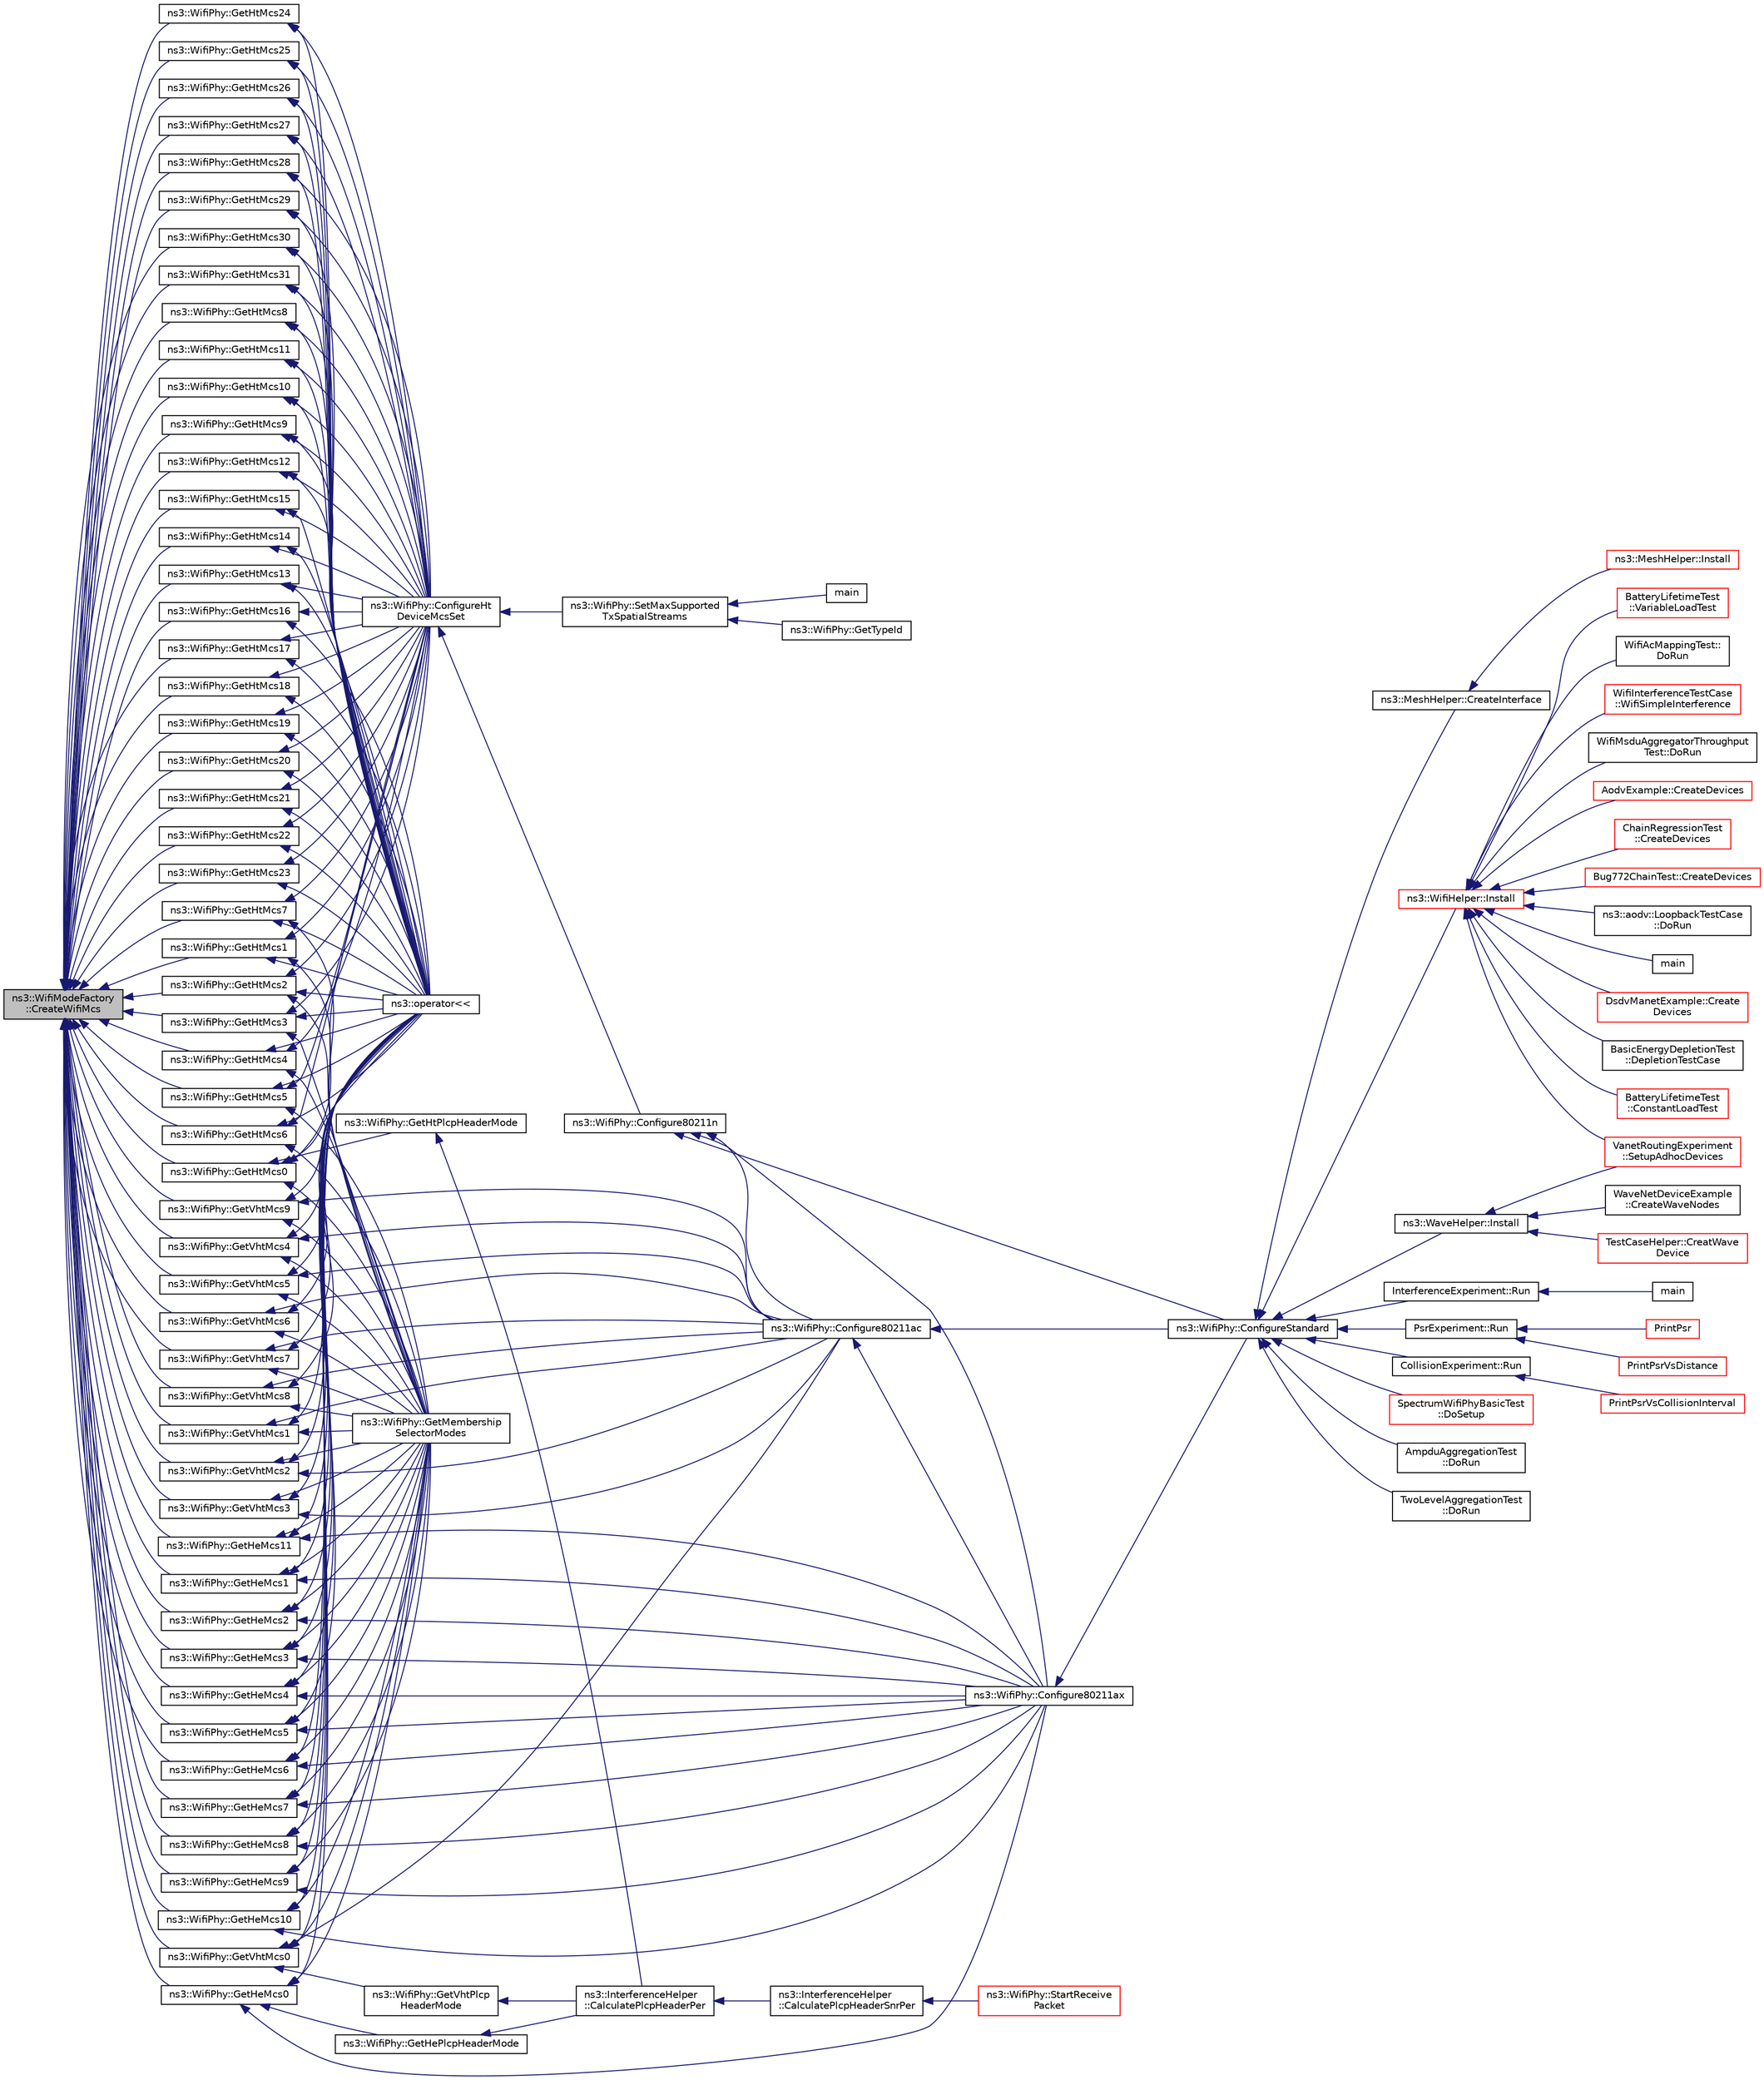 digraph "ns3::WifiModeFactory::CreateWifiMcs"
{
  edge [fontname="Helvetica",fontsize="10",labelfontname="Helvetica",labelfontsize="10"];
  node [fontname="Helvetica",fontsize="10",shape=record];
  rankdir="LR";
  Node1 [label="ns3::WifiModeFactory\l::CreateWifiMcs",height=0.2,width=0.4,color="black", fillcolor="grey75", style="filled", fontcolor="black"];
  Node1 -> Node2 [dir="back",color="midnightblue",fontsize="10",style="solid"];
  Node2 [label="ns3::WifiPhy::GetHtMcs0",height=0.2,width=0.4,color="black", fillcolor="white", style="filled",URL="$d6/d5a/classns3_1_1WifiPhy.html#afd7d25645f977d407384cdee4ba1a425"];
  Node2 -> Node3 [dir="back",color="midnightblue",fontsize="10",style="solid"];
  Node3 [label="ns3::WifiPhy::ConfigureHt\lDeviceMcsSet",height=0.2,width=0.4,color="black", fillcolor="white", style="filled",URL="$d6/d5a/classns3_1_1WifiPhy.html#a7cd2773f895166ffcfa811efe120e1f0"];
  Node3 -> Node4 [dir="back",color="midnightblue",fontsize="10",style="solid"];
  Node4 [label="ns3::WifiPhy::Configure80211n",height=0.2,width=0.4,color="black", fillcolor="white", style="filled",URL="$d6/d5a/classns3_1_1WifiPhy.html#ac4cf51f397334a060632d690675446e6"];
  Node4 -> Node5 [dir="back",color="midnightblue",fontsize="10",style="solid"];
  Node5 [label="ns3::WifiPhy::Configure80211ac",height=0.2,width=0.4,color="black", fillcolor="white", style="filled",URL="$d6/d5a/classns3_1_1WifiPhy.html#a9023b105175409e6dde1281cc6584cf3"];
  Node5 -> Node6 [dir="back",color="midnightblue",fontsize="10",style="solid"];
  Node6 [label="ns3::WifiPhy::Configure80211ax",height=0.2,width=0.4,color="black", fillcolor="white", style="filled",URL="$d6/d5a/classns3_1_1WifiPhy.html#adcda370490dc230a5c737c7a83de9bcd"];
  Node6 -> Node7 [dir="back",color="midnightblue",fontsize="10",style="solid"];
  Node7 [label="ns3::WifiPhy::ConfigureStandard",height=0.2,width=0.4,color="black", fillcolor="white", style="filled",URL="$d6/d5a/classns3_1_1WifiPhy.html#aeafbea9bd8c1ae20f85584f55d868d23"];
  Node7 -> Node8 [dir="back",color="midnightblue",fontsize="10",style="solid"];
  Node8 [label="ns3::MeshHelper::CreateInterface",height=0.2,width=0.4,color="black", fillcolor="white", style="filled",URL="$dd/dd0/classns3_1_1MeshHelper.html#accb4af36cfa3563ff53aa8a3dc085d94"];
  Node8 -> Node9 [dir="back",color="midnightblue",fontsize="10",style="solid"];
  Node9 [label="ns3::MeshHelper::Install",height=0.2,width=0.4,color="red", fillcolor="white", style="filled",URL="$dd/dd0/classns3_1_1MeshHelper.html#a7b33f6ca7b6842b3def4479bc7526f2c",tooltip="Install 802.11s mesh device & protocols on given node list. "];
  Node7 -> Node10 [dir="back",color="midnightblue",fontsize="10",style="solid"];
  Node10 [label="ns3::WaveHelper::Install",height=0.2,width=0.4,color="black", fillcolor="white", style="filled",URL="$db/def/classns3_1_1WaveHelper.html#aed0008e7f56ba14868356b45dd4eab81"];
  Node10 -> Node11 [dir="back",color="midnightblue",fontsize="10",style="solid"];
  Node11 [label="VanetRoutingExperiment\l::SetupAdhocDevices",height=0.2,width=0.4,color="red", fillcolor="white", style="filled",URL="$d7/d1b/classVanetRoutingExperiment.html#a8de4279cfaf91886970596e9ba8a4a75",tooltip="Set up the adhoc devices. "];
  Node10 -> Node12 [dir="back",color="midnightblue",fontsize="10",style="solid"];
  Node12 [label="WaveNetDeviceExample\l::CreateWaveNodes",height=0.2,width=0.4,color="black", fillcolor="white", style="filled",URL="$d2/dcc/classWaveNetDeviceExample.html#a825285810121c865230f6fafe6428081",tooltip="Create WAVE nodes function. "];
  Node10 -> Node13 [dir="back",color="midnightblue",fontsize="10",style="solid"];
  Node13 [label="TestCaseHelper::CreatWave\lDevice",height=0.2,width=0.4,color="red", fillcolor="white", style="filled",URL="$da/df5/classTestCaseHelper.html#a24337801fa036883111fa1968606b57e"];
  Node7 -> Node14 [dir="back",color="midnightblue",fontsize="10",style="solid"];
  Node14 [label="InterferenceExperiment::Run",height=0.2,width=0.4,color="black", fillcolor="white", style="filled",URL="$dd/d97/classInterferenceExperiment.html#ae31524d224c311c36d8b1dd5fcc9f269"];
  Node14 -> Node15 [dir="back",color="midnightblue",fontsize="10",style="solid"];
  Node15 [label="main",height=0.2,width=0.4,color="black", fillcolor="white", style="filled",URL="$dd/daf/test-interference-helper_8cc.html#a0ddf1224851353fc92bfbff6f499fa97"];
  Node7 -> Node16 [dir="back",color="midnightblue",fontsize="10",style="solid"];
  Node16 [label="PsrExperiment::Run",height=0.2,width=0.4,color="black", fillcolor="white", style="filled",URL="$dd/de8/classPsrExperiment.html#abf2ccba462f7c6741034fcadcdd45900"];
  Node16 -> Node17 [dir="back",color="midnightblue",fontsize="10",style="solid"];
  Node17 [label="PrintPsr",height=0.2,width=0.4,color="red", fillcolor="white", style="filled",URL="$d6/ddc/wifi-phy-test_8cc.html#a42c1d9e27262bb5d89d810ed801256a4"];
  Node16 -> Node18 [dir="back",color="midnightblue",fontsize="10",style="solid"];
  Node18 [label="PrintPsrVsDistance",height=0.2,width=0.4,color="red", fillcolor="white", style="filled",URL="$d6/ddc/wifi-phy-test_8cc.html#abd961820fb9558c644885450fb13fb6d"];
  Node7 -> Node19 [dir="back",color="midnightblue",fontsize="10",style="solid"];
  Node19 [label="CollisionExperiment::Run",height=0.2,width=0.4,color="black", fillcolor="white", style="filled",URL="$d3/d3a/classCollisionExperiment.html#ac198174601167b9d057c99f1f8071dd0"];
  Node19 -> Node20 [dir="back",color="midnightblue",fontsize="10",style="solid"];
  Node20 [label="PrintPsrVsCollisionInterval",height=0.2,width=0.4,color="red", fillcolor="white", style="filled",URL="$d6/ddc/wifi-phy-test_8cc.html#aab44d6a0275b5772fc749d381feea8ab"];
  Node7 -> Node21 [dir="back",color="midnightblue",fontsize="10",style="solid"];
  Node21 [label="ns3::WifiHelper::Install",height=0.2,width=0.4,color="red", fillcolor="white", style="filled",URL="$dc/d1d/classns3_1_1WifiHelper.html#a451b3d33fa1497c22f06c5451f57a127"];
  Node21 -> Node22 [dir="back",color="midnightblue",fontsize="10",style="solid"];
  Node22 [label="AodvExample::CreateDevices",height=0.2,width=0.4,color="red", fillcolor="white", style="filled",URL="$d7/db6/classAodvExample.html#a0e9be9e9b05169dfe7d440ac2dfa3252"];
  Node21 -> Node23 [dir="back",color="midnightblue",fontsize="10",style="solid"];
  Node23 [label="ChainRegressionTest\l::CreateDevices",height=0.2,width=0.4,color="red", fillcolor="white", style="filled",URL="$da/d19/classChainRegressionTest.html#ae8b1dd906e3d52a223122c63d236bb19",tooltip="Create devices, install TCP/IP stack and applications. "];
  Node21 -> Node24 [dir="back",color="midnightblue",fontsize="10",style="solid"];
  Node24 [label="Bug772ChainTest::CreateDevices",height=0.2,width=0.4,color="red", fillcolor="white", style="filled",URL="$d0/d17/classBug772ChainTest.html#a9dfdee167ab354dd596e13d1a873e50a",tooltip="Create devices, install TCP/IP stack and applications. "];
  Node21 -> Node25 [dir="back",color="midnightblue",fontsize="10",style="solid"];
  Node25 [label="ns3::aodv::LoopbackTestCase\l::DoRun",height=0.2,width=0.4,color="black", fillcolor="white", style="filled",URL="$d2/d8c/classns3_1_1aodv_1_1LoopbackTestCase.html#aa4ecd46f743a971813870cff58563eab",tooltip="Implementation to actually run this TestCase. "];
  Node21 -> Node26 [dir="back",color="midnightblue",fontsize="10",style="solid"];
  Node26 [label="main",height=0.2,width=0.4,color="black", fillcolor="white", style="filled",URL="$d4/d43/nsclick-raw-wlan_8cc.html#a0ddf1224851353fc92bfbff6f499fa97"];
  Node21 -> Node27 [dir="back",color="midnightblue",fontsize="10",style="solid"];
  Node27 [label="DsdvManetExample::Create\lDevices",height=0.2,width=0.4,color="red", fillcolor="white", style="filled",URL="$d3/d2a/classDsdvManetExample.html#a9fb80e0db3a88ca03cf832331cfc89ba"];
  Node21 -> Node28 [dir="back",color="midnightblue",fontsize="10",style="solid"];
  Node28 [label="BasicEnergyDepletionTest\l::DepletionTestCase",height=0.2,width=0.4,color="black", fillcolor="white", style="filled",URL="$d0/d83/classBasicEnergyDepletionTest.html#a933f0ff2e50a5dc64b4312619405a05a"];
  Node21 -> Node29 [dir="back",color="midnightblue",fontsize="10",style="solid"];
  Node29 [label="BatteryLifetimeTest\l::ConstantLoadTest",height=0.2,width=0.4,color="red", fillcolor="white", style="filled",URL="$dd/d15/classBatteryLifetimeTest.html#a5cfb6c588872035454feb525491b1d52"];
  Node21 -> Node30 [dir="back",color="midnightblue",fontsize="10",style="solid"];
  Node30 [label="BatteryLifetimeTest\l::VariableLoadTest",height=0.2,width=0.4,color="red", fillcolor="white", style="filled",URL="$dd/d15/classBatteryLifetimeTest.html#aa6d0fb55387831f97d9834c47abfd669"];
  Node21 -> Node31 [dir="back",color="midnightblue",fontsize="10",style="solid"];
  Node31 [label="WifiAcMappingTest::\lDoRun",height=0.2,width=0.4,color="black", fillcolor="white", style="filled",URL="$dd/dd2/classWifiAcMappingTest.html#ae0d828d29768d59590210d2f1bf8a552",tooltip="Implementation to actually run this TestCase. "];
  Node21 -> Node32 [dir="back",color="midnightblue",fontsize="10",style="solid"];
  Node32 [label="WifiInterferenceTestCase\l::WifiSimpleInterference",height=0.2,width=0.4,color="red", fillcolor="white", style="filled",URL="$dc/d37/classWifiInterferenceTestCase.html#a360c9c443551246707b58ee879c37a5a"];
  Node21 -> Node33 [dir="back",color="midnightblue",fontsize="10",style="solid"];
  Node33 [label="WifiMsduAggregatorThroughput\lTest::DoRun",height=0.2,width=0.4,color="black", fillcolor="white", style="filled",URL="$da/de8/classWifiMsduAggregatorThroughputTest.html#a7c7ee21528f8d3c13238b6e9455b03f4",tooltip="Implementation to actually run this TestCase. "];
  Node21 -> Node11 [dir="back",color="midnightblue",fontsize="10",style="solid"];
  Node7 -> Node34 [dir="back",color="midnightblue",fontsize="10",style="solid"];
  Node34 [label="SpectrumWifiPhyBasicTest\l::DoSetup",height=0.2,width=0.4,color="red", fillcolor="white", style="filled",URL="$df/d29/classSpectrumWifiPhyBasicTest.html#a34f2cbd2cf4e0fb06ef96efe8afc8bdd",tooltip="Implementation to do any local setup required for this TestCase. "];
  Node7 -> Node35 [dir="back",color="midnightblue",fontsize="10",style="solid"];
  Node35 [label="AmpduAggregationTest\l::DoRun",height=0.2,width=0.4,color="black", fillcolor="white", style="filled",URL="$d2/db5/classAmpduAggregationTest.html#a7414dc8d4dd982ab4c1eaadb5b2c693d",tooltip="Implementation to actually run this TestCase. "];
  Node7 -> Node36 [dir="back",color="midnightblue",fontsize="10",style="solid"];
  Node36 [label="TwoLevelAggregationTest\l::DoRun",height=0.2,width=0.4,color="black", fillcolor="white", style="filled",URL="$db/d72/classTwoLevelAggregationTest.html#a40c6f5f8be6c48673d0bfd218d95afe0",tooltip="Implementation to actually run this TestCase. "];
  Node5 -> Node7 [dir="back",color="midnightblue",fontsize="10",style="solid"];
  Node4 -> Node6 [dir="back",color="midnightblue",fontsize="10",style="solid"];
  Node4 -> Node7 [dir="back",color="midnightblue",fontsize="10",style="solid"];
  Node3 -> Node37 [dir="back",color="midnightblue",fontsize="10",style="solid"];
  Node37 [label="ns3::WifiPhy::SetMaxSupported\lTxSpatialStreams",height=0.2,width=0.4,color="black", fillcolor="white", style="filled",URL="$d6/d5a/classns3_1_1WifiPhy.html#a4c4529066f8b7aa72ba1c79e59e20ca3"];
  Node37 -> Node38 [dir="back",color="midnightblue",fontsize="10",style="solid"];
  Node38 [label="main",height=0.2,width=0.4,color="black", fillcolor="white", style="filled",URL="$d7/d05/wifi-manager-example_8cc.html#a0ddf1224851353fc92bfbff6f499fa97"];
  Node37 -> Node39 [dir="back",color="midnightblue",fontsize="10",style="solid"];
  Node39 [label="ns3::WifiPhy::GetTypeId",height=0.2,width=0.4,color="black", fillcolor="white", style="filled",URL="$d6/d5a/classns3_1_1WifiPhy.html#a6ac379a25b68f6a8d72da740b58e0271",tooltip="Get the type ID. "];
  Node2 -> Node40 [dir="back",color="midnightblue",fontsize="10",style="solid"];
  Node40 [label="ns3::WifiPhy::GetMembership\lSelectorModes",height=0.2,width=0.4,color="black", fillcolor="white", style="filled",URL="$d6/d5a/classns3_1_1WifiPhy.html#a364d5c384738aee9227c816d9d4456da"];
  Node2 -> Node41 [dir="back",color="midnightblue",fontsize="10",style="solid"];
  Node41 [label="ns3::WifiPhy::GetHtPlcpHeaderMode",height=0.2,width=0.4,color="black", fillcolor="white", style="filled",URL="$d6/d5a/classns3_1_1WifiPhy.html#a525347c5aef8d9181d0a216fa853d939"];
  Node41 -> Node42 [dir="back",color="midnightblue",fontsize="10",style="solid"];
  Node42 [label="ns3::InterferenceHelper\l::CalculatePlcpHeaderPer",height=0.2,width=0.4,color="black", fillcolor="white", style="filled",URL="$dc/d0f/classns3_1_1InterferenceHelper.html#aaf79774a485686115168f807305d3479"];
  Node42 -> Node43 [dir="back",color="midnightblue",fontsize="10",style="solid"];
  Node43 [label="ns3::InterferenceHelper\l::CalculatePlcpHeaderSnrPer",height=0.2,width=0.4,color="black", fillcolor="white", style="filled",URL="$dc/d0f/classns3_1_1InterferenceHelper.html#aba890dc2d1951f89e3bc0d33a9c649a3"];
  Node43 -> Node44 [dir="back",color="midnightblue",fontsize="10",style="solid"];
  Node44 [label="ns3::WifiPhy::StartReceive\lPacket",height=0.2,width=0.4,color="red", fillcolor="white", style="filled",URL="$d6/d5a/classns3_1_1WifiPhy.html#acde1de1fddf656f4591281fcbe7dc905"];
  Node2 -> Node45 [dir="back",color="midnightblue",fontsize="10",style="solid"];
  Node45 [label="ns3::operator\<\<",height=0.2,width=0.4,color="black", fillcolor="white", style="filled",URL="$d7/d2e/namespacens3.html#ae18ddf3b1710eb0457373ad6b369c19e"];
  Node1 -> Node46 [dir="back",color="midnightblue",fontsize="10",style="solid"];
  Node46 [label="ns3::WifiPhy::GetHtMcs1",height=0.2,width=0.4,color="black", fillcolor="white", style="filled",URL="$d6/d5a/classns3_1_1WifiPhy.html#ab17e9ac1131bb983ad72a67e62918717"];
  Node46 -> Node3 [dir="back",color="midnightblue",fontsize="10",style="solid"];
  Node46 -> Node40 [dir="back",color="midnightblue",fontsize="10",style="solid"];
  Node46 -> Node45 [dir="back",color="midnightblue",fontsize="10",style="solid"];
  Node1 -> Node47 [dir="back",color="midnightblue",fontsize="10",style="solid"];
  Node47 [label="ns3::WifiPhy::GetHtMcs2",height=0.2,width=0.4,color="black", fillcolor="white", style="filled",URL="$d6/d5a/classns3_1_1WifiPhy.html#a45ce3c7c5066f396c951b1b0f2a7cb7c"];
  Node47 -> Node3 [dir="back",color="midnightblue",fontsize="10",style="solid"];
  Node47 -> Node40 [dir="back",color="midnightblue",fontsize="10",style="solid"];
  Node47 -> Node45 [dir="back",color="midnightblue",fontsize="10",style="solid"];
  Node1 -> Node48 [dir="back",color="midnightblue",fontsize="10",style="solid"];
  Node48 [label="ns3::WifiPhy::GetHtMcs3",height=0.2,width=0.4,color="black", fillcolor="white", style="filled",URL="$d6/d5a/classns3_1_1WifiPhy.html#a12c0870df456b9074d5e20f9201ee506"];
  Node48 -> Node3 [dir="back",color="midnightblue",fontsize="10",style="solid"];
  Node48 -> Node40 [dir="back",color="midnightblue",fontsize="10",style="solid"];
  Node48 -> Node45 [dir="back",color="midnightblue",fontsize="10",style="solid"];
  Node1 -> Node49 [dir="back",color="midnightblue",fontsize="10",style="solid"];
  Node49 [label="ns3::WifiPhy::GetHtMcs4",height=0.2,width=0.4,color="black", fillcolor="white", style="filled",URL="$d6/d5a/classns3_1_1WifiPhy.html#a44ec96f5f0c585ae31054a40b1a7f829"];
  Node49 -> Node3 [dir="back",color="midnightblue",fontsize="10",style="solid"];
  Node49 -> Node40 [dir="back",color="midnightblue",fontsize="10",style="solid"];
  Node49 -> Node45 [dir="back",color="midnightblue",fontsize="10",style="solid"];
  Node1 -> Node50 [dir="back",color="midnightblue",fontsize="10",style="solid"];
  Node50 [label="ns3::WifiPhy::GetHtMcs5",height=0.2,width=0.4,color="black", fillcolor="white", style="filled",URL="$d6/d5a/classns3_1_1WifiPhy.html#a9bc64faa10ab2e9046c79976d886739d"];
  Node50 -> Node3 [dir="back",color="midnightblue",fontsize="10",style="solid"];
  Node50 -> Node40 [dir="back",color="midnightblue",fontsize="10",style="solid"];
  Node50 -> Node45 [dir="back",color="midnightblue",fontsize="10",style="solid"];
  Node1 -> Node51 [dir="back",color="midnightblue",fontsize="10",style="solid"];
  Node51 [label="ns3::WifiPhy::GetHtMcs6",height=0.2,width=0.4,color="black", fillcolor="white", style="filled",URL="$d6/d5a/classns3_1_1WifiPhy.html#a0535d12661f98a538148e1d8780251ba"];
  Node51 -> Node3 [dir="back",color="midnightblue",fontsize="10",style="solid"];
  Node51 -> Node40 [dir="back",color="midnightblue",fontsize="10",style="solid"];
  Node51 -> Node45 [dir="back",color="midnightblue",fontsize="10",style="solid"];
  Node1 -> Node52 [dir="back",color="midnightblue",fontsize="10",style="solid"];
  Node52 [label="ns3::WifiPhy::GetHtMcs7",height=0.2,width=0.4,color="black", fillcolor="white", style="filled",URL="$d6/d5a/classns3_1_1WifiPhy.html#adb84f2cae1e6dab06e49f6ef215c0a7e"];
  Node52 -> Node3 [dir="back",color="midnightblue",fontsize="10",style="solid"];
  Node52 -> Node40 [dir="back",color="midnightblue",fontsize="10",style="solid"];
  Node52 -> Node45 [dir="back",color="midnightblue",fontsize="10",style="solid"];
  Node1 -> Node53 [dir="back",color="midnightblue",fontsize="10",style="solid"];
  Node53 [label="ns3::WifiPhy::GetHtMcs8",height=0.2,width=0.4,color="black", fillcolor="white", style="filled",URL="$d6/d5a/classns3_1_1WifiPhy.html#ae18a418e9d37214ccec1a8997590d2ba"];
  Node53 -> Node3 [dir="back",color="midnightblue",fontsize="10",style="solid"];
  Node53 -> Node45 [dir="back",color="midnightblue",fontsize="10",style="solid"];
  Node1 -> Node54 [dir="back",color="midnightblue",fontsize="10",style="solid"];
  Node54 [label="ns3::WifiPhy::GetHtMcs9",height=0.2,width=0.4,color="black", fillcolor="white", style="filled",URL="$d6/d5a/classns3_1_1WifiPhy.html#a0588db10058225cf2bb742af7d17b620"];
  Node54 -> Node3 [dir="back",color="midnightblue",fontsize="10",style="solid"];
  Node54 -> Node45 [dir="back",color="midnightblue",fontsize="10",style="solid"];
  Node1 -> Node55 [dir="back",color="midnightblue",fontsize="10",style="solid"];
  Node55 [label="ns3::WifiPhy::GetHtMcs10",height=0.2,width=0.4,color="black", fillcolor="white", style="filled",URL="$d6/d5a/classns3_1_1WifiPhy.html#a59aee89dbdf81c2827ff72db4f6050cb"];
  Node55 -> Node3 [dir="back",color="midnightblue",fontsize="10",style="solid"];
  Node55 -> Node45 [dir="back",color="midnightblue",fontsize="10",style="solid"];
  Node1 -> Node56 [dir="back",color="midnightblue",fontsize="10",style="solid"];
  Node56 [label="ns3::WifiPhy::GetHtMcs11",height=0.2,width=0.4,color="black", fillcolor="white", style="filled",URL="$d6/d5a/classns3_1_1WifiPhy.html#a53d0a9ce1e2f7996fa522c581885771f"];
  Node56 -> Node3 [dir="back",color="midnightblue",fontsize="10",style="solid"];
  Node56 -> Node45 [dir="back",color="midnightblue",fontsize="10",style="solid"];
  Node1 -> Node57 [dir="back",color="midnightblue",fontsize="10",style="solid"];
  Node57 [label="ns3::WifiPhy::GetHtMcs12",height=0.2,width=0.4,color="black", fillcolor="white", style="filled",URL="$d6/d5a/classns3_1_1WifiPhy.html#a0820a1f58a6b3d1b170b178efdfca21e"];
  Node57 -> Node3 [dir="back",color="midnightblue",fontsize="10",style="solid"];
  Node57 -> Node45 [dir="back",color="midnightblue",fontsize="10",style="solid"];
  Node1 -> Node58 [dir="back",color="midnightblue",fontsize="10",style="solid"];
  Node58 [label="ns3::WifiPhy::GetHtMcs13",height=0.2,width=0.4,color="black", fillcolor="white", style="filled",URL="$d6/d5a/classns3_1_1WifiPhy.html#aad6c2f71c234c9712507afd8d5bf0465"];
  Node58 -> Node3 [dir="back",color="midnightblue",fontsize="10",style="solid"];
  Node58 -> Node45 [dir="back",color="midnightblue",fontsize="10",style="solid"];
  Node1 -> Node59 [dir="back",color="midnightblue",fontsize="10",style="solid"];
  Node59 [label="ns3::WifiPhy::GetHtMcs14",height=0.2,width=0.4,color="black", fillcolor="white", style="filled",URL="$d6/d5a/classns3_1_1WifiPhy.html#a057f9a2582e8497e907e860132514fc0"];
  Node59 -> Node3 [dir="back",color="midnightblue",fontsize="10",style="solid"];
  Node59 -> Node45 [dir="back",color="midnightblue",fontsize="10",style="solid"];
  Node1 -> Node60 [dir="back",color="midnightblue",fontsize="10",style="solid"];
  Node60 [label="ns3::WifiPhy::GetHtMcs15",height=0.2,width=0.4,color="black", fillcolor="white", style="filled",URL="$d6/d5a/classns3_1_1WifiPhy.html#adfd513d81e57be39769742cf720e2e9e"];
  Node60 -> Node3 [dir="back",color="midnightblue",fontsize="10",style="solid"];
  Node60 -> Node45 [dir="back",color="midnightblue",fontsize="10",style="solid"];
  Node1 -> Node61 [dir="back",color="midnightblue",fontsize="10",style="solid"];
  Node61 [label="ns3::WifiPhy::GetHtMcs16",height=0.2,width=0.4,color="black", fillcolor="white", style="filled",URL="$d6/d5a/classns3_1_1WifiPhy.html#a9c588eceb748fd686d3bf45d7013ec02"];
  Node61 -> Node3 [dir="back",color="midnightblue",fontsize="10",style="solid"];
  Node61 -> Node45 [dir="back",color="midnightblue",fontsize="10",style="solid"];
  Node1 -> Node62 [dir="back",color="midnightblue",fontsize="10",style="solid"];
  Node62 [label="ns3::WifiPhy::GetHtMcs17",height=0.2,width=0.4,color="black", fillcolor="white", style="filled",URL="$d6/d5a/classns3_1_1WifiPhy.html#a5d2693379b93df1ef9350313af0ed8ce"];
  Node62 -> Node3 [dir="back",color="midnightblue",fontsize="10",style="solid"];
  Node62 -> Node45 [dir="back",color="midnightblue",fontsize="10",style="solid"];
  Node1 -> Node63 [dir="back",color="midnightblue",fontsize="10",style="solid"];
  Node63 [label="ns3::WifiPhy::GetHtMcs18",height=0.2,width=0.4,color="black", fillcolor="white", style="filled",URL="$d6/d5a/classns3_1_1WifiPhy.html#a486c755efd4fa192ca67f20d46208a43"];
  Node63 -> Node3 [dir="back",color="midnightblue",fontsize="10",style="solid"];
  Node63 -> Node45 [dir="back",color="midnightblue",fontsize="10",style="solid"];
  Node1 -> Node64 [dir="back",color="midnightblue",fontsize="10",style="solid"];
  Node64 [label="ns3::WifiPhy::GetHtMcs19",height=0.2,width=0.4,color="black", fillcolor="white", style="filled",URL="$d6/d5a/classns3_1_1WifiPhy.html#a396880d6a6d6a981f5db53b67843f830"];
  Node64 -> Node3 [dir="back",color="midnightblue",fontsize="10",style="solid"];
  Node64 -> Node45 [dir="back",color="midnightblue",fontsize="10",style="solid"];
  Node1 -> Node65 [dir="back",color="midnightblue",fontsize="10",style="solid"];
  Node65 [label="ns3::WifiPhy::GetHtMcs20",height=0.2,width=0.4,color="black", fillcolor="white", style="filled",URL="$d6/d5a/classns3_1_1WifiPhy.html#abd4c434a8b3bac92a84c0aed1be7932a"];
  Node65 -> Node3 [dir="back",color="midnightblue",fontsize="10",style="solid"];
  Node65 -> Node45 [dir="back",color="midnightblue",fontsize="10",style="solid"];
  Node1 -> Node66 [dir="back",color="midnightblue",fontsize="10",style="solid"];
  Node66 [label="ns3::WifiPhy::GetHtMcs21",height=0.2,width=0.4,color="black", fillcolor="white", style="filled",URL="$d6/d5a/classns3_1_1WifiPhy.html#a1b6252cf4c447b4406018789376fb059"];
  Node66 -> Node3 [dir="back",color="midnightblue",fontsize="10",style="solid"];
  Node66 -> Node45 [dir="back",color="midnightblue",fontsize="10",style="solid"];
  Node1 -> Node67 [dir="back",color="midnightblue",fontsize="10",style="solid"];
  Node67 [label="ns3::WifiPhy::GetHtMcs22",height=0.2,width=0.4,color="black", fillcolor="white", style="filled",URL="$d6/d5a/classns3_1_1WifiPhy.html#a5a46df44a1b11e91ff457ffb621a3b52"];
  Node67 -> Node3 [dir="back",color="midnightblue",fontsize="10",style="solid"];
  Node67 -> Node45 [dir="back",color="midnightblue",fontsize="10",style="solid"];
  Node1 -> Node68 [dir="back",color="midnightblue",fontsize="10",style="solid"];
  Node68 [label="ns3::WifiPhy::GetHtMcs23",height=0.2,width=0.4,color="black", fillcolor="white", style="filled",URL="$d6/d5a/classns3_1_1WifiPhy.html#adecc25a670d3848d8d8234f1b2a4076a"];
  Node68 -> Node3 [dir="back",color="midnightblue",fontsize="10",style="solid"];
  Node68 -> Node45 [dir="back",color="midnightblue",fontsize="10",style="solid"];
  Node1 -> Node69 [dir="back",color="midnightblue",fontsize="10",style="solid"];
  Node69 [label="ns3::WifiPhy::GetHtMcs24",height=0.2,width=0.4,color="black", fillcolor="white", style="filled",URL="$d6/d5a/classns3_1_1WifiPhy.html#adb9e64e0ab620d3d4e568347f4512403"];
  Node69 -> Node3 [dir="back",color="midnightblue",fontsize="10",style="solid"];
  Node69 -> Node45 [dir="back",color="midnightblue",fontsize="10",style="solid"];
  Node1 -> Node70 [dir="back",color="midnightblue",fontsize="10",style="solid"];
  Node70 [label="ns3::WifiPhy::GetHtMcs25",height=0.2,width=0.4,color="black", fillcolor="white", style="filled",URL="$d6/d5a/classns3_1_1WifiPhy.html#ac0f006ece421d14558850fe4ac706b14"];
  Node70 -> Node3 [dir="back",color="midnightblue",fontsize="10",style="solid"];
  Node70 -> Node45 [dir="back",color="midnightblue",fontsize="10",style="solid"];
  Node1 -> Node71 [dir="back",color="midnightblue",fontsize="10",style="solid"];
  Node71 [label="ns3::WifiPhy::GetHtMcs26",height=0.2,width=0.4,color="black", fillcolor="white", style="filled",URL="$d6/d5a/classns3_1_1WifiPhy.html#a8362f084479092336459047636a4c00f"];
  Node71 -> Node3 [dir="back",color="midnightblue",fontsize="10",style="solid"];
  Node71 -> Node45 [dir="back",color="midnightblue",fontsize="10",style="solid"];
  Node1 -> Node72 [dir="back",color="midnightblue",fontsize="10",style="solid"];
  Node72 [label="ns3::WifiPhy::GetHtMcs27",height=0.2,width=0.4,color="black", fillcolor="white", style="filled",URL="$d6/d5a/classns3_1_1WifiPhy.html#ae8f4aeda829833671fe8e28ee98fefde"];
  Node72 -> Node3 [dir="back",color="midnightblue",fontsize="10",style="solid"];
  Node72 -> Node45 [dir="back",color="midnightblue",fontsize="10",style="solid"];
  Node1 -> Node73 [dir="back",color="midnightblue",fontsize="10",style="solid"];
  Node73 [label="ns3::WifiPhy::GetHtMcs28",height=0.2,width=0.4,color="black", fillcolor="white", style="filled",URL="$d6/d5a/classns3_1_1WifiPhy.html#a22945b6121777459f1879156b0211e5e"];
  Node73 -> Node3 [dir="back",color="midnightblue",fontsize="10",style="solid"];
  Node73 -> Node45 [dir="back",color="midnightblue",fontsize="10",style="solid"];
  Node1 -> Node74 [dir="back",color="midnightblue",fontsize="10",style="solid"];
  Node74 [label="ns3::WifiPhy::GetHtMcs29",height=0.2,width=0.4,color="black", fillcolor="white", style="filled",URL="$d6/d5a/classns3_1_1WifiPhy.html#a9cfdf8a86eeb37d51e9a6064ca665456"];
  Node74 -> Node3 [dir="back",color="midnightblue",fontsize="10",style="solid"];
  Node74 -> Node45 [dir="back",color="midnightblue",fontsize="10",style="solid"];
  Node1 -> Node75 [dir="back",color="midnightblue",fontsize="10",style="solid"];
  Node75 [label="ns3::WifiPhy::GetHtMcs30",height=0.2,width=0.4,color="black", fillcolor="white", style="filled",URL="$d6/d5a/classns3_1_1WifiPhy.html#a2116ecb8d012384d3529aa4e69744c39"];
  Node75 -> Node3 [dir="back",color="midnightblue",fontsize="10",style="solid"];
  Node75 -> Node45 [dir="back",color="midnightblue",fontsize="10",style="solid"];
  Node1 -> Node76 [dir="back",color="midnightblue",fontsize="10",style="solid"];
  Node76 [label="ns3::WifiPhy::GetHtMcs31",height=0.2,width=0.4,color="black", fillcolor="white", style="filled",URL="$d6/d5a/classns3_1_1WifiPhy.html#a739f64084583163af86f81e707e39eed"];
  Node76 -> Node3 [dir="back",color="midnightblue",fontsize="10",style="solid"];
  Node76 -> Node45 [dir="back",color="midnightblue",fontsize="10",style="solid"];
  Node1 -> Node77 [dir="back",color="midnightblue",fontsize="10",style="solid"];
  Node77 [label="ns3::WifiPhy::GetVhtMcs0",height=0.2,width=0.4,color="black", fillcolor="white", style="filled",URL="$d6/d5a/classns3_1_1WifiPhy.html#a0abd27d8c214424a39ea9ea3ac207772"];
  Node77 -> Node5 [dir="back",color="midnightblue",fontsize="10",style="solid"];
  Node77 -> Node40 [dir="back",color="midnightblue",fontsize="10",style="solid"];
  Node77 -> Node78 [dir="back",color="midnightblue",fontsize="10",style="solid"];
  Node78 [label="ns3::WifiPhy::GetVhtPlcp\lHeaderMode",height=0.2,width=0.4,color="black", fillcolor="white", style="filled",URL="$d6/d5a/classns3_1_1WifiPhy.html#a6e8d499f550e6cc62312f4fd31643a45"];
  Node78 -> Node42 [dir="back",color="midnightblue",fontsize="10",style="solid"];
  Node77 -> Node45 [dir="back",color="midnightblue",fontsize="10",style="solid"];
  Node1 -> Node79 [dir="back",color="midnightblue",fontsize="10",style="solid"];
  Node79 [label="ns3::WifiPhy::GetVhtMcs1",height=0.2,width=0.4,color="black", fillcolor="white", style="filled",URL="$d6/d5a/classns3_1_1WifiPhy.html#ae2059a293baf661fc58cf72dc22db394"];
  Node79 -> Node5 [dir="back",color="midnightblue",fontsize="10",style="solid"];
  Node79 -> Node40 [dir="back",color="midnightblue",fontsize="10",style="solid"];
  Node79 -> Node45 [dir="back",color="midnightblue",fontsize="10",style="solid"];
  Node1 -> Node80 [dir="back",color="midnightblue",fontsize="10",style="solid"];
  Node80 [label="ns3::WifiPhy::GetVhtMcs2",height=0.2,width=0.4,color="black", fillcolor="white", style="filled",URL="$d6/d5a/classns3_1_1WifiPhy.html#aed23b5bd82ba4cb62eb0d594d02accbe"];
  Node80 -> Node5 [dir="back",color="midnightblue",fontsize="10",style="solid"];
  Node80 -> Node40 [dir="back",color="midnightblue",fontsize="10",style="solid"];
  Node80 -> Node45 [dir="back",color="midnightblue",fontsize="10",style="solid"];
  Node1 -> Node81 [dir="back",color="midnightblue",fontsize="10",style="solid"];
  Node81 [label="ns3::WifiPhy::GetVhtMcs3",height=0.2,width=0.4,color="black", fillcolor="white", style="filled",URL="$d6/d5a/classns3_1_1WifiPhy.html#a9cfb02d62871a811cbc6d0133f1417fb"];
  Node81 -> Node5 [dir="back",color="midnightblue",fontsize="10",style="solid"];
  Node81 -> Node40 [dir="back",color="midnightblue",fontsize="10",style="solid"];
  Node81 -> Node45 [dir="back",color="midnightblue",fontsize="10",style="solid"];
  Node1 -> Node82 [dir="back",color="midnightblue",fontsize="10",style="solid"];
  Node82 [label="ns3::WifiPhy::GetVhtMcs4",height=0.2,width=0.4,color="black", fillcolor="white", style="filled",URL="$d6/d5a/classns3_1_1WifiPhy.html#a6b92afa4613c7f876f494d6f295b5135"];
  Node82 -> Node5 [dir="back",color="midnightblue",fontsize="10",style="solid"];
  Node82 -> Node40 [dir="back",color="midnightblue",fontsize="10",style="solid"];
  Node82 -> Node45 [dir="back",color="midnightblue",fontsize="10",style="solid"];
  Node1 -> Node83 [dir="back",color="midnightblue",fontsize="10",style="solid"];
  Node83 [label="ns3::WifiPhy::GetVhtMcs5",height=0.2,width=0.4,color="black", fillcolor="white", style="filled",URL="$d6/d5a/classns3_1_1WifiPhy.html#a214c87eb5f05eb2d07b2d1cccf77311a"];
  Node83 -> Node5 [dir="back",color="midnightblue",fontsize="10",style="solid"];
  Node83 -> Node40 [dir="back",color="midnightblue",fontsize="10",style="solid"];
  Node83 -> Node45 [dir="back",color="midnightblue",fontsize="10",style="solid"];
  Node1 -> Node84 [dir="back",color="midnightblue",fontsize="10",style="solid"];
  Node84 [label="ns3::WifiPhy::GetVhtMcs6",height=0.2,width=0.4,color="black", fillcolor="white", style="filled",URL="$d6/d5a/classns3_1_1WifiPhy.html#acd4b16742a9bfc62664da3b415ce2a42"];
  Node84 -> Node5 [dir="back",color="midnightblue",fontsize="10",style="solid"];
  Node84 -> Node40 [dir="back",color="midnightblue",fontsize="10",style="solid"];
  Node84 -> Node45 [dir="back",color="midnightblue",fontsize="10",style="solid"];
  Node1 -> Node85 [dir="back",color="midnightblue",fontsize="10",style="solid"];
  Node85 [label="ns3::WifiPhy::GetVhtMcs7",height=0.2,width=0.4,color="black", fillcolor="white", style="filled",URL="$d6/d5a/classns3_1_1WifiPhy.html#a70fad3da915d04f22a068a5ffb5f995c"];
  Node85 -> Node5 [dir="back",color="midnightblue",fontsize="10",style="solid"];
  Node85 -> Node40 [dir="back",color="midnightblue",fontsize="10",style="solid"];
  Node85 -> Node45 [dir="back",color="midnightblue",fontsize="10",style="solid"];
  Node1 -> Node86 [dir="back",color="midnightblue",fontsize="10",style="solid"];
  Node86 [label="ns3::WifiPhy::GetVhtMcs8",height=0.2,width=0.4,color="black", fillcolor="white", style="filled",URL="$d6/d5a/classns3_1_1WifiPhy.html#a4acd4de849ca0a208e2d8e021f6a0173"];
  Node86 -> Node5 [dir="back",color="midnightblue",fontsize="10",style="solid"];
  Node86 -> Node40 [dir="back",color="midnightblue",fontsize="10",style="solid"];
  Node86 -> Node45 [dir="back",color="midnightblue",fontsize="10",style="solid"];
  Node1 -> Node87 [dir="back",color="midnightblue",fontsize="10",style="solid"];
  Node87 [label="ns3::WifiPhy::GetVhtMcs9",height=0.2,width=0.4,color="black", fillcolor="white", style="filled",URL="$d6/d5a/classns3_1_1WifiPhy.html#aa435b5512868852aa272d9b963e581a0"];
  Node87 -> Node5 [dir="back",color="midnightblue",fontsize="10",style="solid"];
  Node87 -> Node40 [dir="back",color="midnightblue",fontsize="10",style="solid"];
  Node87 -> Node45 [dir="back",color="midnightblue",fontsize="10",style="solid"];
  Node1 -> Node88 [dir="back",color="midnightblue",fontsize="10",style="solid"];
  Node88 [label="ns3::WifiPhy::GetHeMcs0",height=0.2,width=0.4,color="black", fillcolor="white", style="filled",URL="$d6/d5a/classns3_1_1WifiPhy.html#a63b9a66fa49db202c506805e92bad63c"];
  Node88 -> Node6 [dir="back",color="midnightblue",fontsize="10",style="solid"];
  Node88 -> Node40 [dir="back",color="midnightblue",fontsize="10",style="solid"];
  Node88 -> Node89 [dir="back",color="midnightblue",fontsize="10",style="solid"];
  Node89 [label="ns3::WifiPhy::GetHePlcpHeaderMode",height=0.2,width=0.4,color="black", fillcolor="white", style="filled",URL="$d6/d5a/classns3_1_1WifiPhy.html#ac03874b0aabf1d54396c79b20d546737"];
  Node89 -> Node42 [dir="back",color="midnightblue",fontsize="10",style="solid"];
  Node88 -> Node45 [dir="back",color="midnightblue",fontsize="10",style="solid"];
  Node1 -> Node90 [dir="back",color="midnightblue",fontsize="10",style="solid"];
  Node90 [label="ns3::WifiPhy::GetHeMcs1",height=0.2,width=0.4,color="black", fillcolor="white", style="filled",URL="$d6/d5a/classns3_1_1WifiPhy.html#abba9c5cbc94f1f95a0182a383c0f9a1a"];
  Node90 -> Node6 [dir="back",color="midnightblue",fontsize="10",style="solid"];
  Node90 -> Node40 [dir="back",color="midnightblue",fontsize="10",style="solid"];
  Node90 -> Node45 [dir="back",color="midnightblue",fontsize="10",style="solid"];
  Node1 -> Node91 [dir="back",color="midnightblue",fontsize="10",style="solid"];
  Node91 [label="ns3::WifiPhy::GetHeMcs2",height=0.2,width=0.4,color="black", fillcolor="white", style="filled",URL="$d6/d5a/classns3_1_1WifiPhy.html#a6c92d5a60cf608d311b043c191261803"];
  Node91 -> Node6 [dir="back",color="midnightblue",fontsize="10",style="solid"];
  Node91 -> Node40 [dir="back",color="midnightblue",fontsize="10",style="solid"];
  Node91 -> Node45 [dir="back",color="midnightblue",fontsize="10",style="solid"];
  Node1 -> Node92 [dir="back",color="midnightblue",fontsize="10",style="solid"];
  Node92 [label="ns3::WifiPhy::GetHeMcs3",height=0.2,width=0.4,color="black", fillcolor="white", style="filled",URL="$d6/d5a/classns3_1_1WifiPhy.html#a8dadb22ce1e9f081a602dcc41b606e95"];
  Node92 -> Node6 [dir="back",color="midnightblue",fontsize="10",style="solid"];
  Node92 -> Node40 [dir="back",color="midnightblue",fontsize="10",style="solid"];
  Node92 -> Node45 [dir="back",color="midnightblue",fontsize="10",style="solid"];
  Node1 -> Node93 [dir="back",color="midnightblue",fontsize="10",style="solid"];
  Node93 [label="ns3::WifiPhy::GetHeMcs4",height=0.2,width=0.4,color="black", fillcolor="white", style="filled",URL="$d6/d5a/classns3_1_1WifiPhy.html#a80c8ac4faa7043b42b883ccacc1c3eec"];
  Node93 -> Node6 [dir="back",color="midnightblue",fontsize="10",style="solid"];
  Node93 -> Node40 [dir="back",color="midnightblue",fontsize="10",style="solid"];
  Node93 -> Node45 [dir="back",color="midnightblue",fontsize="10",style="solid"];
  Node1 -> Node94 [dir="back",color="midnightblue",fontsize="10",style="solid"];
  Node94 [label="ns3::WifiPhy::GetHeMcs5",height=0.2,width=0.4,color="black", fillcolor="white", style="filled",URL="$d6/d5a/classns3_1_1WifiPhy.html#a351b1aaf23c3854c453e6f4c5232857a"];
  Node94 -> Node6 [dir="back",color="midnightblue",fontsize="10",style="solid"];
  Node94 -> Node40 [dir="back",color="midnightblue",fontsize="10",style="solid"];
  Node94 -> Node45 [dir="back",color="midnightblue",fontsize="10",style="solid"];
  Node1 -> Node95 [dir="back",color="midnightblue",fontsize="10",style="solid"];
  Node95 [label="ns3::WifiPhy::GetHeMcs6",height=0.2,width=0.4,color="black", fillcolor="white", style="filled",URL="$d6/d5a/classns3_1_1WifiPhy.html#a90aedf7f42b6e3d02b5621e4dcad8adf"];
  Node95 -> Node6 [dir="back",color="midnightblue",fontsize="10",style="solid"];
  Node95 -> Node40 [dir="back",color="midnightblue",fontsize="10",style="solid"];
  Node95 -> Node45 [dir="back",color="midnightblue",fontsize="10",style="solid"];
  Node1 -> Node96 [dir="back",color="midnightblue",fontsize="10",style="solid"];
  Node96 [label="ns3::WifiPhy::GetHeMcs7",height=0.2,width=0.4,color="black", fillcolor="white", style="filled",URL="$d6/d5a/classns3_1_1WifiPhy.html#a6fb0a12105608fd43c813f914e621b49"];
  Node96 -> Node6 [dir="back",color="midnightblue",fontsize="10",style="solid"];
  Node96 -> Node40 [dir="back",color="midnightblue",fontsize="10",style="solid"];
  Node96 -> Node45 [dir="back",color="midnightblue",fontsize="10",style="solid"];
  Node1 -> Node97 [dir="back",color="midnightblue",fontsize="10",style="solid"];
  Node97 [label="ns3::WifiPhy::GetHeMcs8",height=0.2,width=0.4,color="black", fillcolor="white", style="filled",URL="$d6/d5a/classns3_1_1WifiPhy.html#ad90ca59ec933cc5d31381f2a198db6d0"];
  Node97 -> Node6 [dir="back",color="midnightblue",fontsize="10",style="solid"];
  Node97 -> Node40 [dir="back",color="midnightblue",fontsize="10",style="solid"];
  Node97 -> Node45 [dir="back",color="midnightblue",fontsize="10",style="solid"];
  Node1 -> Node98 [dir="back",color="midnightblue",fontsize="10",style="solid"];
  Node98 [label="ns3::WifiPhy::GetHeMcs9",height=0.2,width=0.4,color="black", fillcolor="white", style="filled",URL="$d6/d5a/classns3_1_1WifiPhy.html#a4d94bd283f2b034595fb1add2d57339c"];
  Node98 -> Node6 [dir="back",color="midnightblue",fontsize="10",style="solid"];
  Node98 -> Node40 [dir="back",color="midnightblue",fontsize="10",style="solid"];
  Node98 -> Node45 [dir="back",color="midnightblue",fontsize="10",style="solid"];
  Node1 -> Node99 [dir="back",color="midnightblue",fontsize="10",style="solid"];
  Node99 [label="ns3::WifiPhy::GetHeMcs10",height=0.2,width=0.4,color="black", fillcolor="white", style="filled",URL="$d6/d5a/classns3_1_1WifiPhy.html#aebd346d53abef108a427b6fdc8b7e76b"];
  Node99 -> Node6 [dir="back",color="midnightblue",fontsize="10",style="solid"];
  Node99 -> Node40 [dir="back",color="midnightblue",fontsize="10",style="solid"];
  Node99 -> Node45 [dir="back",color="midnightblue",fontsize="10",style="solid"];
  Node1 -> Node100 [dir="back",color="midnightblue",fontsize="10",style="solid"];
  Node100 [label="ns3::WifiPhy::GetHeMcs11",height=0.2,width=0.4,color="black", fillcolor="white", style="filled",URL="$d6/d5a/classns3_1_1WifiPhy.html#abd100bfd5ef335f48b294cd5ea3b67a4"];
  Node100 -> Node6 [dir="back",color="midnightblue",fontsize="10",style="solid"];
  Node100 -> Node40 [dir="back",color="midnightblue",fontsize="10",style="solid"];
  Node100 -> Node45 [dir="back",color="midnightblue",fontsize="10",style="solid"];
}
